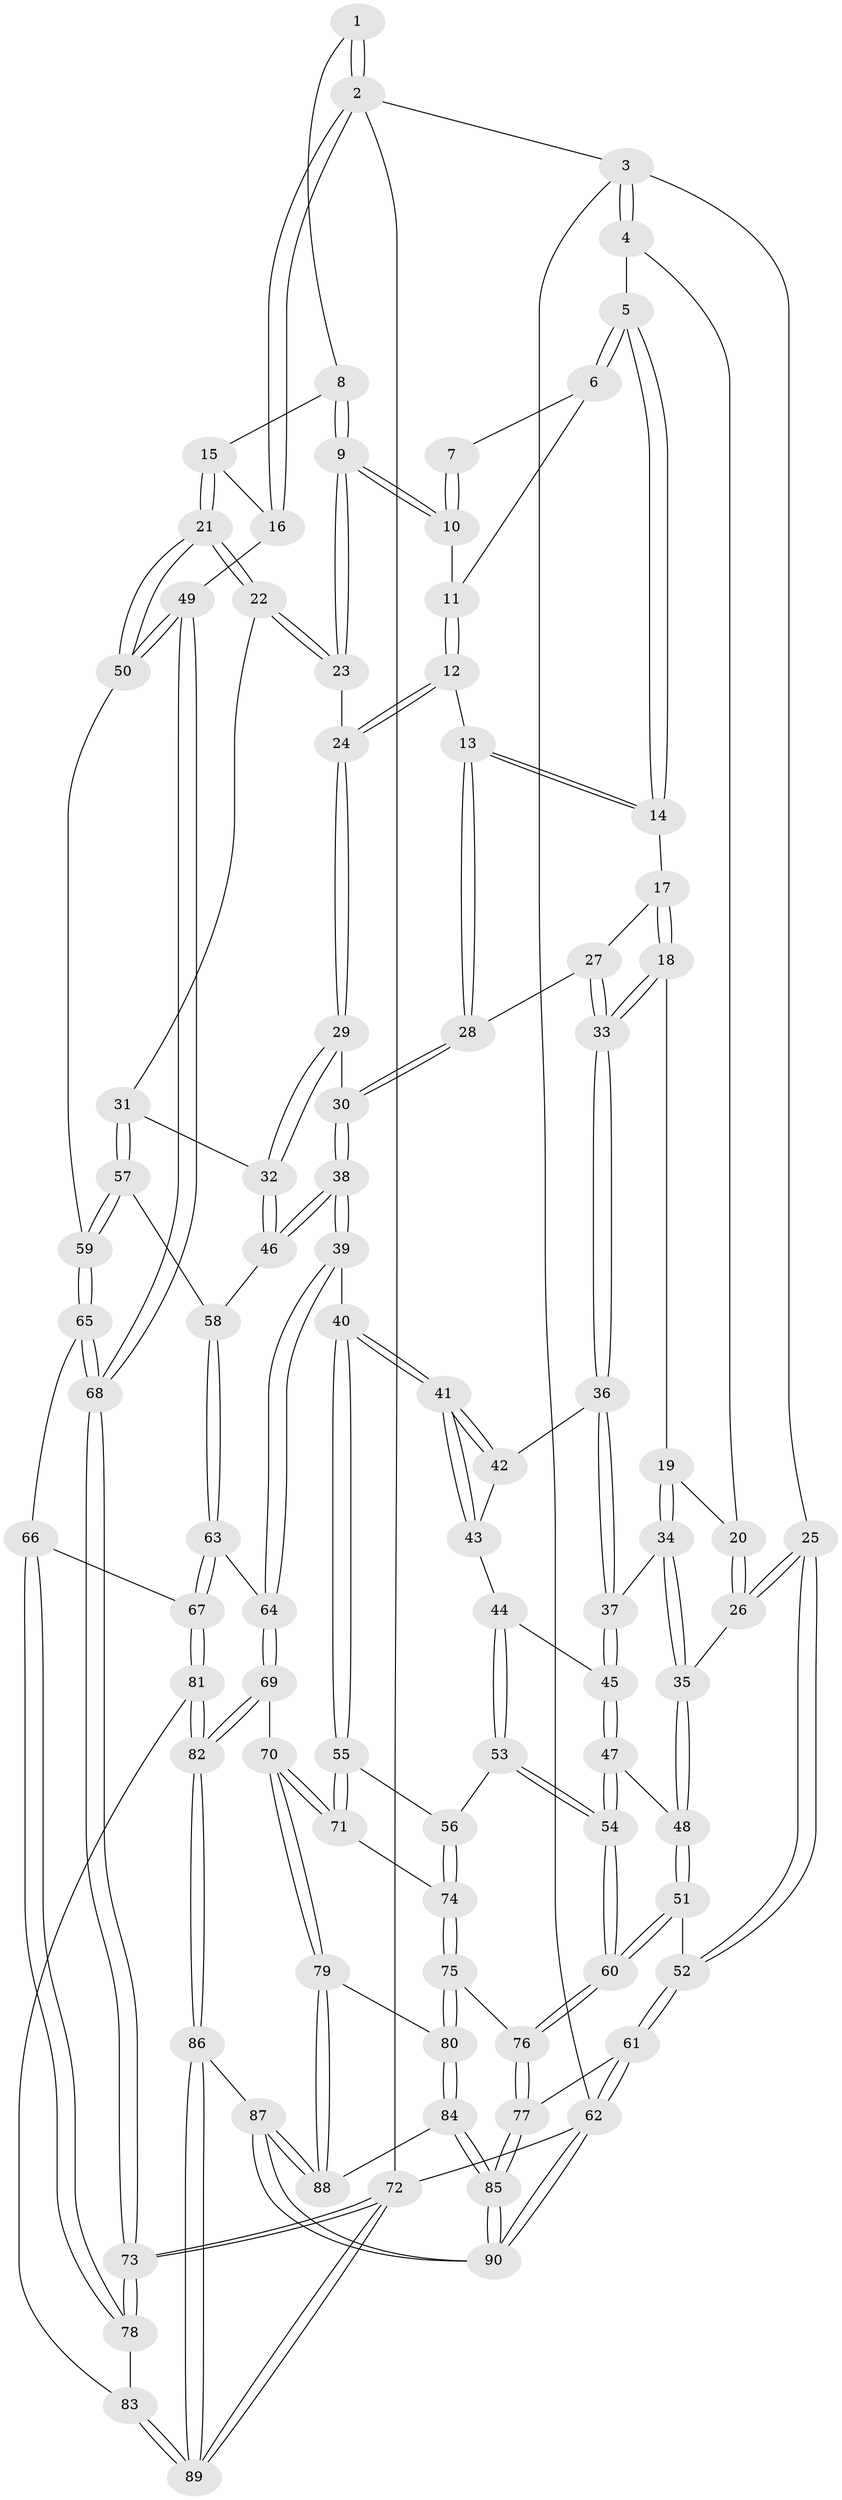 // Generated by graph-tools (version 1.1) at 2025/50/03/09/25 03:50:58]
// undirected, 90 vertices, 222 edges
graph export_dot {
graph [start="1"]
  node [color=gray90,style=filled];
  1 [pos="+0.8479741851562201+0"];
  2 [pos="+1+0"];
  3 [pos="+0+0"];
  4 [pos="+0.24053744052166018+0"];
  5 [pos="+0.2827775978073784+0"];
  6 [pos="+0.5208216042736256+0"];
  7 [pos="+0.8207685111001567+0"];
  8 [pos="+0.9185648185045897+0.1495532042375118"];
  9 [pos="+0.762849276255556+0.15391143580357636"];
  10 [pos="+0.7627708742836664+0.15341976594504741"];
  11 [pos="+0.5869865989700576+0.08280569028220977"];
  12 [pos="+0.5806498511465704+0.18370739993965218"];
  13 [pos="+0.5393665836667841+0.21854357137437858"];
  14 [pos="+0.35020197091772004+0.06684342760898351"];
  15 [pos="+0.9268045956526159+0.1574864373117588"];
  16 [pos="+1+0"];
  17 [pos="+0.3581181338844069+0.1856897446650709"];
  18 [pos="+0.2638649290905832+0.32621835143106914"];
  19 [pos="+0.2395805659204688+0.32380814990627815"];
  20 [pos="+0.18613771962021733+0.18161085322343365"];
  21 [pos="+0.9458514979812117+0.3732870055702432"];
  22 [pos="+0.9333608770543664+0.37439614859607595"];
  23 [pos="+0.7483894673166991+0.221599447599244"];
  24 [pos="+0.7247563121021904+0.23188464551541205"];
  25 [pos="+0+0.3401256690605081"];
  26 [pos="+0+0.3508002312460988"];
  27 [pos="+0.4483275494876711+0.3022099134300188"];
  28 [pos="+0.5103406025014063+0.31670075944231146"];
  29 [pos="+0.6925934106731813+0.27919838274004544"];
  30 [pos="+0.5425157849291437+0.3679151794042143"];
  31 [pos="+0.9016567362054634+0.39690052427437156"];
  32 [pos="+0.7270103282539327+0.44915727458890137"];
  33 [pos="+0.319918710575666+0.36960822007216027"];
  34 [pos="+0.17517543966512447+0.36123845194324344"];
  35 [pos="+0.0944949543230354+0.3884033437347262"];
  36 [pos="+0.32004863004978157+0.3701258147519058"];
  37 [pos="+0.2533928741974456+0.47155478178341403"];
  38 [pos="+0.5593991955959685+0.5132149242415582"];
  39 [pos="+0.5584231392485385+0.5144535686662792"];
  40 [pos="+0.48968697674839173+0.5436893348040623"];
  41 [pos="+0.44324195662885385+0.5117226102874826"];
  42 [pos="+0.34173851751998374+0.4042745937465538"];
  43 [pos="+0.2913193011614838+0.4980587981048779"];
  44 [pos="+0.27158472837807585+0.5037993447680702"];
  45 [pos="+0.2520219160651971+0.48312802245680614"];
  46 [pos="+0.6581403678744715+0.4974623906720186"];
  47 [pos="+0.15972220205589793+0.49834770292176134"];
  48 [pos="+0.14435899450579717+0.48571693584343256"];
  49 [pos="+1+0.414522582232851"];
  50 [pos="+1+0.4031258902162399"];
  51 [pos="+0.05936488171447948+0.5919937882533846"];
  52 [pos="+0+0.5037428422775316"];
  53 [pos="+0.26942918830793916+0.6184283703779708"];
  54 [pos="+0.2056956138933794+0.630978746403371"];
  55 [pos="+0.41803335891713045+0.6361245214858592"];
  56 [pos="+0.31623803896496394+0.6305433546802638"];
  57 [pos="+0.831011101656072+0.596506071293828"];
  58 [pos="+0.7886945794745686+0.6054298671235481"];
  59 [pos="+0.8877633337277042+0.6370137362565917"];
  60 [pos="+0.1489294794125576+0.6815525153503852"];
  61 [pos="+0+0.7938960347774616"];
  62 [pos="+0+1"];
  63 [pos="+0.7368433020204989+0.7342832140888672"];
  64 [pos="+0.6366562402424103+0.675263097780806"];
  65 [pos="+0.8878574648285353+0.6372068750515298"];
  66 [pos="+0.8927777528648269+0.7371797125430372"];
  67 [pos="+0.7525469284535011+0.7650229689867397"];
  68 [pos="+1+0.6337861046897041"];
  69 [pos="+0.5353054051187159+0.8163747082024064"];
  70 [pos="+0.44569732969056436+0.7854621504740917"];
  71 [pos="+0.42619982273229895+0.7175791564032539"];
  72 [pos="+1+1"];
  73 [pos="+1+0.809210759481525"];
  74 [pos="+0.2716797444986441+0.7663421534793142"];
  75 [pos="+0.22122183727291733+0.8142585969707127"];
  76 [pos="+0.1329063051214899+0.7408187884891734"];
  77 [pos="+0.004026892312306145+0.8046301476712814"];
  78 [pos="+1+0.8189065031107765"];
  79 [pos="+0.3773407069456824+0.86780409345442"];
  80 [pos="+0.24426344349121024+0.8559247361210468"];
  81 [pos="+0.7179103909253144+0.9043931365968128"];
  82 [pos="+0.6710259813401882+0.9643896283861784"];
  83 [pos="+0.9398924273036645+0.8810263198542007"];
  84 [pos="+0.16820172142410578+1"];
  85 [pos="+0.15986036546298574+1"];
  86 [pos="+0.6486867692875362+1"];
  87 [pos="+0.5144188983476454+1"];
  88 [pos="+0.39304492975712974+0.9399517464651715"];
  89 [pos="+0.8301752845884607+1"];
  90 [pos="+0.11989732984441147+1"];
  1 -- 2;
  1 -- 2;
  1 -- 8;
  2 -- 3;
  2 -- 16;
  2 -- 16;
  2 -- 72;
  3 -- 4;
  3 -- 4;
  3 -- 25;
  3 -- 62;
  4 -- 5;
  4 -- 20;
  5 -- 6;
  5 -- 6;
  5 -- 14;
  5 -- 14;
  6 -- 7;
  6 -- 11;
  7 -- 10;
  7 -- 10;
  8 -- 9;
  8 -- 9;
  8 -- 15;
  9 -- 10;
  9 -- 10;
  9 -- 23;
  9 -- 23;
  10 -- 11;
  11 -- 12;
  11 -- 12;
  12 -- 13;
  12 -- 24;
  12 -- 24;
  13 -- 14;
  13 -- 14;
  13 -- 28;
  13 -- 28;
  14 -- 17;
  15 -- 16;
  15 -- 21;
  15 -- 21;
  16 -- 49;
  17 -- 18;
  17 -- 18;
  17 -- 27;
  18 -- 19;
  18 -- 33;
  18 -- 33;
  19 -- 20;
  19 -- 34;
  19 -- 34;
  20 -- 26;
  20 -- 26;
  21 -- 22;
  21 -- 22;
  21 -- 50;
  21 -- 50;
  22 -- 23;
  22 -- 23;
  22 -- 31;
  23 -- 24;
  24 -- 29;
  24 -- 29;
  25 -- 26;
  25 -- 26;
  25 -- 52;
  25 -- 52;
  26 -- 35;
  27 -- 28;
  27 -- 33;
  27 -- 33;
  28 -- 30;
  28 -- 30;
  29 -- 30;
  29 -- 32;
  29 -- 32;
  30 -- 38;
  30 -- 38;
  31 -- 32;
  31 -- 57;
  31 -- 57;
  32 -- 46;
  32 -- 46;
  33 -- 36;
  33 -- 36;
  34 -- 35;
  34 -- 35;
  34 -- 37;
  35 -- 48;
  35 -- 48;
  36 -- 37;
  36 -- 37;
  36 -- 42;
  37 -- 45;
  37 -- 45;
  38 -- 39;
  38 -- 39;
  38 -- 46;
  38 -- 46;
  39 -- 40;
  39 -- 64;
  39 -- 64;
  40 -- 41;
  40 -- 41;
  40 -- 55;
  40 -- 55;
  41 -- 42;
  41 -- 42;
  41 -- 43;
  41 -- 43;
  42 -- 43;
  43 -- 44;
  44 -- 45;
  44 -- 53;
  44 -- 53;
  45 -- 47;
  45 -- 47;
  46 -- 58;
  47 -- 48;
  47 -- 54;
  47 -- 54;
  48 -- 51;
  48 -- 51;
  49 -- 50;
  49 -- 50;
  49 -- 68;
  49 -- 68;
  50 -- 59;
  51 -- 52;
  51 -- 60;
  51 -- 60;
  52 -- 61;
  52 -- 61;
  53 -- 54;
  53 -- 54;
  53 -- 56;
  54 -- 60;
  54 -- 60;
  55 -- 56;
  55 -- 71;
  55 -- 71;
  56 -- 74;
  56 -- 74;
  57 -- 58;
  57 -- 59;
  57 -- 59;
  58 -- 63;
  58 -- 63;
  59 -- 65;
  59 -- 65;
  60 -- 76;
  60 -- 76;
  61 -- 62;
  61 -- 62;
  61 -- 77;
  62 -- 90;
  62 -- 90;
  62 -- 72;
  63 -- 64;
  63 -- 67;
  63 -- 67;
  64 -- 69;
  64 -- 69;
  65 -- 66;
  65 -- 68;
  65 -- 68;
  66 -- 67;
  66 -- 78;
  66 -- 78;
  67 -- 81;
  67 -- 81;
  68 -- 73;
  68 -- 73;
  69 -- 70;
  69 -- 82;
  69 -- 82;
  70 -- 71;
  70 -- 71;
  70 -- 79;
  70 -- 79;
  71 -- 74;
  72 -- 73;
  72 -- 73;
  72 -- 89;
  72 -- 89;
  73 -- 78;
  73 -- 78;
  74 -- 75;
  74 -- 75;
  75 -- 76;
  75 -- 80;
  75 -- 80;
  76 -- 77;
  76 -- 77;
  77 -- 85;
  77 -- 85;
  78 -- 83;
  79 -- 80;
  79 -- 88;
  79 -- 88;
  80 -- 84;
  80 -- 84;
  81 -- 82;
  81 -- 82;
  81 -- 83;
  82 -- 86;
  82 -- 86;
  83 -- 89;
  83 -- 89;
  84 -- 85;
  84 -- 85;
  84 -- 88;
  85 -- 90;
  85 -- 90;
  86 -- 87;
  86 -- 89;
  86 -- 89;
  87 -- 88;
  87 -- 88;
  87 -- 90;
  87 -- 90;
}
